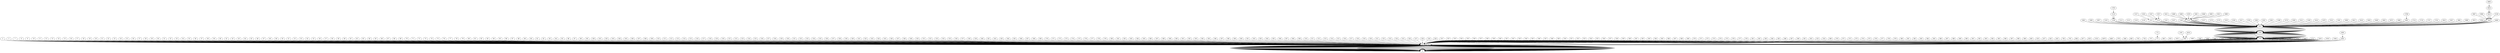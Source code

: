 digraph pstree{
		1->0;
		2->0;
		3->2;
		2->0;
		5->2;
		2->0;
		7->2;
		2->0;
		8->2;
		2->0;
		9->2;
		2->0;
		10->2;
		2->0;
		11->2;
		2->0;
		12->2;
		2->0;
		13->2;
		2->0;
		14->2;
		2->0;
		15->2;
		2->0;
		16->2;
		2->0;
		17->2;
		2->0;
		18->2;
		2->0;
		19->2;
		2->0;
		20->2;
		2->0;
		21->2;
		2->0;
		22->2;
		2->0;
		23->2;
		2->0;
		24->2;
		2->0;
		25->2;
		2->0;
		26->2;
		2->0;
		27->2;
		2->0;
		28->2;
		2->0;
		29->2;
		2->0;
		30->2;
		2->0;
		31->2;
		2->0;
		32->2;
		2->0;
		33->2;
		2->0;
		34->2;
		2->0;
		35->2;
		2->0;
		36->2;
		2->0;
		37->2;
		2->0;
		38->2;
		2->0;
		39->2;
		2->0;
		40->2;
		2->0;
		41->2;
		2->0;
		42->2;
		2->0;
		43->2;
		2->0;
		44->2;
		2->0;
		45->2;
		2->0;
		46->2;
		2->0;
		47->2;
		2->0;
		48->2;
		2->0;
		49->2;
		2->0;
		50->2;
		2->0;
		51->2;
		2->0;
		52->2;
		2->0;
		53->2;
		2->0;
		54->2;
		2->0;
		55->2;
		2->0;
		56->2;
		2->0;
		57->2;
		2->0;
		58->2;
		2->0;
		59->2;
		2->0;
		60->2;
		2->0;
		61->2;
		2->0;
		62->2;
		2->0;
		63->2;
		2->0;
		64->2;
		2->0;
		65->2;
		2->0;
		66->2;
		2->0;
		67->2;
		2->0;
		68->2;
		2->0;
		69->2;
		2->0;
		70->2;
		2->0;
		71->2;
		2->0;
		72->2;
		2->0;
		73->2;
		2->0;
		74->2;
		2->0;
		75->2;
		2->0;
		76->2;
		2->0;
		77->2;
		2->0;
		78->2;
		2->0;
		79->2;
		2->0;
		80->2;
		2->0;
		81->2;
		2->0;
		82->2;
		2->0;
		83->2;
		2->0;
		84->2;
		2->0;
		85->2;
		2->0;
		86->2;
		2->0;
		87->2;
		2->0;
		88->2;
		2->0;
		89->2;
		2->0;
		90->2;
		2->0;
		91->2;
		2->0;
		92->2;
		2->0;
		93->2;
		2->0;
		94->2;
		2->0;
		95->2;
		2->0;
		96->2;
		2->0;
		97->2;
		2->0;
		98->2;
		2->0;
		99->2;
		2->0;
		100->2;
		2->0;
		101->2;
		2->0;
		102->2;
		2->0;
		103->2;
		2->0;
		104->2;
		2->0;
		105->2;
		2->0;
		106->2;
		2->0;
		107->2;
		2->0;
		108->2;
		2->0;
		109->2;
		2->0;
		110->2;
		2->0;
		111->2;
		2->0;
		112->2;
		2->0;
		113->2;
		2->0;
		114->2;
		2->0;
		115->2;
		2->0;
		116->2;
		2->0;
		117->2;
		2->0;
		118->2;
		2->0;
		119->2;
		2->0;
		120->2;
		2->0;
		121->2;
		2->0;
		122->2;
		2->0;
		123->2;
		2->0;
		124->2;
		2->0;
		125->2;
		2->0;
		126->2;
		2->0;
		127->2;
		2->0;
		128->2;
		2->0;
		129->2;
		2->0;
		130->2;
		2->0;
		131->2;
		2->0;
		132->2;
		2->0;
		133->2;
		2->0;
		134->2;
		2->0;
		135->2;
		2->0;
		136->2;
		2->0;
		137->2;
		2->0;
		138->2;
		2->0;
		139->2;
		2->0;
		140->2;
		2->0;
		141->2;
		2->0;
		142->2;
		2->0;
		143->2;
		2->0;
		144->2;
		2->0;
		145->2;
		2->0;
		146->2;
		2->0;
		147->2;
		2->0;
		148->2;
		2->0;
		149->2;
		2->0;
		150->2;
		2->0;
		151->2;
		2->0;
		152->2;
		2->0;
		153->2;
		2->0;
		154->2;
		2->0;
		155->2;
		2->0;
		156->2;
		2->0;
		157->2;
		2->0;
		158->2;
		2->0;
		159->2;
		2->0;
		160->2;
		2->0;
		161->2;
		2->0;
		162->2;
		2->0;
		163->2;
		2->0;
		164->2;
		2->0;
		165->2;
		2->0;
		166->2;
		2->0;
		167->2;
		2->0;
		168->2;
		2->0;
		169->2;
		2->0;
		170->2;
		2->0;
		171->2;
		2->0;
		172->2;
		2->0;
		173->2;
		2->0;
		174->2;
		2->0;
		175->2;
		2->0;
		176->2;
		2->0;
		177->2;
		2->0;
		178->2;
		2->0;
		179->2;
		2->0;
		180->2;
		2->0;
		181->2;
		2->0;
		182->2;
		2->0;
		183->2;
		2->0;
		184->2;
		2->0;
		185->2;
		2->0;
		186->2;
		2->0;
		187->2;
		2->0;
		188->2;
		2->0;
		189->2;
		2->0;
		190->2;
		2->0;
		191->2;
		2->0;
		192->2;
		2->0;
		193->2;
		2->0;
		194->2;
		2->0;
		195->2;
		2->0;
		196->2;
		2->0;
		197->2;
		2->0;
		198->2;
		2->0;
		199->2;
		2->0;
		200->2;
		2->0;
		201->2;
		2->0;
		202->2;
		2->0;
		203->2;
		2->0;
		204->2;
		2->0;
		205->2;
		2->0;
		206->2;
		2->0;
		207->2;
		2->0;
		208->2;
		2->0;
		209->2;
		2->0;
		210->2;
		2->0;
		211->2;
		2->0;
		212->2;
		2->0;
		213->2;
		2->0;
		214->2;
		2->0;
		215->2;
		2->0;
		216->2;
		2->0;
		217->2;
		2->0;
		218->2;
		2->0;
		219->2;
		2->0;
		220->2;
		2->0;
		221->2;
		2->0;
		222->2;
		2->0;
		223->2;
		2->0;
		224->2;
		2->0;
		225->2;
		2->0;
		226->2;
		2->0;
		227->2;
		2->0;
		228->2;
		2->0;
		229->2;
		2->0;
		230->2;
		2->0;
		231->2;
		2->0;
		232->2;
		2->0;
		233->2;
		2->0;
		234->2;
		2->0;
		235->2;
		2->0;
		236->2;
		2->0;
		237->2;
		2->0;
		238->2;
		2->0;
		239->2;
		2->0;
		240->2;
		2->0;
		241->2;
		2->0;
		242->2;
		2->0;
		243->2;
		2->0;
		244->2;
		2->0;
		245->2;
		2->0;
		246->2;
		2->0;
		247->2;
		2->0;
		248->2;
		2->0;
		249->2;
		2->0;
		250->2;
		2->0;
		251->2;
		2->0;
		252->2;
		2->0;
		253->2;
		2->0;
		254->2;
		2->0;
		255->2;
		2->0;
		256->2;
		2->0;
		257->2;
		2->0;
		258->2;
		2->0;
		259->2;
		2->0;
		260->2;
		2->0;
		261->2;
		2->0;
		262->2;
		2->0;
		263->2;
		2->0;
		264->2;
		2->0;
		265->2;
		2->0;
		266->2;
		2->0;
		267->2;
		2->0;
		268->2;
		2->0;
		269->2;
		2->0;
		270->2;
		2->0;
		271->2;
		2->0;
		272->2;
		2->0;
		273->2;
		2->0;
		274->2;
		2->0;
		275->2;
		2->0;
		276->2;
		2->0;
		277->2;
		2->0;
		278->2;
		2->0;
		281->2;
		2->0;
		282->2;
		2->0;
		283->2;
		2->0;
		284->2;
		2->0;
		285->2;
		2->0;
		286->2;
		2->0;
		287->2;
		2->0;
		299->2;
		2->0;
		301->2;
		2->0;
		302->2;
		2->0;
		323->2;
		2->0;
		324->2;
		2->0;
		369->2;
		2->0;
		370->2;
		2->0;
		371->2;
		2->0;
		372->2;
		2->0;
		373->2;
		2->0;
		374->2;
		2->0;
		375->2;
		2->0;
		376->2;
		2->0;
		377->2;
		2->0;
		378->2;
		2->0;
		379->2;
		2->0;
		380->2;
		2->0;
		381->2;
		2->0;
		382->2;
		2->0;
		383->2;
		2->0;
		384->2;
		2->0;
		385->2;
		2->0;
		386->2;
		2->0;
		387->2;
		2->0;
		388->2;
		2->0;
		389->2;
		2->0;
		390->2;
		2->0;
		391->2;
		2->0;
		392->2;
		2->0;
		393->2;
		2->0;
		394->2;
		2->0;
		395->2;
		2->0;
		396->2;
		2->0;
		397->2;
		2->0;
		398->2;
		2->0;
		399->2;
		2->0;
		400->2;
		2->0;
		419->2;
		2->0;
		427->2;
		2->0;
		442->2;
		2->0;
		443->2;
		2->0;
		579->1;
		1->0;
		586->1;
		1->0;
		685->1;
		1->0;
		720->1;
		1->0;
		734->1;
		1->0;
		737->1;
		1->0;
		763->2;
		2->0;
		771->1;
		1->0;
		772->771;
		771->1;
		1->0;
		791->2;
		2->0;
		802->1;
		1->0;
		804->2;
		2->0;
		817->2;
		2->0;
		819->2;
		2->0;
		924->1;
		1->0;
		1011->1;
		1->0;
		1081->1;
		1->0;
		1085->1;
		1->0;
		1090->1;
		1->0;
		1096->1;
		1->0;
		1097->1;
		1->0;
		1101->1;
		1->0;
		1104->1;
		1->0;
		1160->1;
		1->0;
		1167->1;
		1->0;
		1168->1;
		1->0;
		1250->1;
		1->0;
		1261->1;
		1->0;
		1280->1250;
		1250->1;
		1->0;
		1283->1;
		1->0;
		1287->1081;
		1081->1;
		1->0;
		1301->1;
		1->0;
		1351->1;
		1->0;
		1424->1;
		1->0;
		1555->2;
		2->0;
		1638->1250;
		1250->1;
		1->0;
		1663->1;
		1->0;
		1712->1;
		1->0;
		1924->1;
		1->0;
		2010->1;
		1->0;
		2012->1638;
		1638->1250;
		1250->1;
		1->0;
		2085->2012;
		2012->1638;
		1638->1250;
		1250->1;
		1->0;
		2089->2012;
		2012->1638;
		1638->1250;
		1250->1;
		1->0;
		2097->2012;
		2012->1638;
		1638->1250;
		1250->1;
		1->0;
		2102->2012;
		2012->1638;
		1638->1250;
		1250->1;
		1->0;
		2108->2012;
		2012->1638;
		1638->1250;
		1250->1;
		1->0;
		2110->2108;
		2108->2012;
		2012->1638;
		1638->1250;
		1250->1;
		1->0;
		2112->2012;
		2012->1638;
		1638->1250;
		1250->1;
		1->0;
		2115->2012;
		2012->1638;
		1638->1250;
		1250->1;
		1->0;
		2116->2012;
		2012->1638;
		1638->1250;
		1250->1;
		1->0;
		2118->2012;
		2012->1638;
		1638->1250;
		1250->1;
		1->0;
		2121->2012;
		2012->1638;
		1638->1250;
		1250->1;
		1->0;
		2122->2012;
		2012->1638;
		1638->1250;
		1250->1;
		1->0;
		2137->2121;
		2121->2012;
		2012->1638;
		1638->1250;
		1250->1;
		1->0;
		2141->2012;
		2012->1638;
		1638->1250;
		1250->1;
		1->0;
		2147->2012;
		2012->1638;
		1638->1250;
		1250->1;
		1->0;
		2148->2012;
		2012->1638;
		1638->1250;
		1250->1;
		1->0;
		2152->2012;
		2012->1638;
		1638->1250;
		1250->1;
		1->0;
		2155->2012;
		2012->1638;
		1638->1250;
		1250->1;
		1->0;
		2157->2012;
		2012->1638;
		1638->1250;
		1250->1;
		1->0;
		2165->2122;
		2122->2012;
		2012->1638;
		1638->1250;
		1250->1;
		1->0;
		2167->2122;
		2122->2012;
		2012->1638;
		1638->1250;
		1250->1;
		1->0;
		2170->2012;
		2012->1638;
		1638->1250;
		1250->1;
		1->0;
		2174->2012;
		2012->1638;
		1638->1250;
		1250->1;
		1->0;
		2253->2012;
		2012->1638;
		1638->1250;
		1250->1;
		1->0;
		2256->2012;
		2012->1638;
		1638->1250;
		1250->1;
		1->0;
		2257->2012;
		2012->1638;
		1638->1250;
		1250->1;
		1->0;
		2259->2012;
		2012->1638;
		1638->1250;
		1250->1;
		1->0;
		2260->2012;
		2012->1638;
		1638->1250;
		1250->1;
		1->0;
		2262->2012;
		2012->1638;
		1638->1250;
		1250->1;
		1->0;
		2265->2012;
		2012->1638;
		1638->1250;
		1250->1;
		1->0;
		2268->2012;
		2012->1638;
		1638->1250;
		1250->1;
		1->0;
		2274->2012;
		2012->1638;
		1638->1250;
		1250->1;
		1->0;
		2300->2012;
		2012->1638;
		1638->1250;
		1250->1;
		1->0;
		2312->2012;
		2012->1638;
		1638->1250;
		1250->1;
		1->0;
		2339->2012;
		2012->1638;
		1638->1250;
		1250->1;
		1->0;
		2357->2122;
		2122->2012;
		2012->1638;
		1638->1250;
		1250->1;
		1->0;
		2414->2012;
		2012->1638;
		1638->1250;
		1250->1;
		1->0;
		2431->2152;
		2152->2012;
		2012->1638;
		1638->1250;
		1250->1;
		1->0;
		2468->2152;
		2152->2012;
		2012->1638;
		1638->1250;
		1250->1;
		1->0;
		2469->2152;
		2152->2012;
		2012->1638;
		1638->1250;
		1250->1;
		1->0;
		2476->2152;
		2152->2012;
		2012->1638;
		1638->1250;
		1250->1;
		1->0;
		2478->2012;
		2012->1638;
		1638->1250;
		1250->1;
		1->0;
		2491->2152;
		2152->2012;
		2012->1638;
		1638->1250;
		1250->1;
		1->0;
		2553->2012;
		2012->1638;
		1638->1250;
		1250->1;
		1->0;
		2591->2012;
		2012->1638;
		1638->1250;
		1250->1;
		1->0;
		2594->1;
		1->0;
		2606->2012;
		2012->1638;
		1638->1250;
		1250->1;
		1->0;
		2612->2012;
		2012->1638;
		1638->1250;
		1250->1;
		1->0;
		2616->2012;
		2012->1638;
		1638->1250;
		1250->1;
		1->0;
		2626->2012;
		2012->1638;
		1638->1250;
		1250->1;
		1->0;
		2646->2152;
		2152->2012;
		2012->1638;
		1638->1250;
		1250->1;
		1->0;
		2649->2012;
		2012->1638;
		1638->1250;
		1250->1;
		1->0;
		2663->2012;
		2012->1638;
		1638->1250;
		1250->1;
		1->0;
		2675->2012;
		2012->1638;
		1638->1250;
		1250->1;
		1->0;
		2682->2152;
		2152->2012;
		2012->1638;
		1638->1250;
		1250->1;
		1->0;
		2688->2012;
		2012->1638;
		1638->1250;
		1250->1;
		1->0;
		2695->2012;
		2012->1638;
		1638->1250;
		1250->1;
		1->0;
		2706->2695;
		2695->2012;
		2012->1638;
		1638->1250;
		1250->1;
		1->0;
		2714->2012;
		2012->1638;
		1638->1250;
		1250->1;
		1->0;
		2719->2012;
		2012->1638;
		1638->1250;
		1250->1;
		1->0;
		2737->2012;
		2012->1638;
		1638->1250;
		1250->1;
		1->0;
		2741->2012;
		2012->1638;
		1638->1250;
		1250->1;
		1->0;
		2762->2110;
		2110->2108;
		2108->2012;
		2012->1638;
		1638->1250;
		1250->1;
		1->0;
		2810->2012;
		2012->1638;
		1638->1250;
		1250->1;
		1->0;
		2813->2152;
		2152->2012;
		2012->1638;
		1638->1250;
		1250->1;
		1->0;
		2837->2012;
		2012->1638;
		1638->1250;
		1250->1;
		1->0;
		2865->2012;
		2012->1638;
		1638->1250;
		1250->1;
		1->0;
		2868->2012;
		2012->1638;
		1638->1250;
		1250->1;
		1->0;
		2890->2152;
		2152->2012;
		2012->1638;
		1638->1250;
		1250->1;
		1->0;
		2915->2012;
		2012->1638;
		1638->1250;
		1250->1;
		1->0;
		2934->2012;
		2012->1638;
		1638->1250;
		1250->1;
		1->0;
		2959->2012;
		2012->1638;
		1638->1250;
		1250->1;
		1->0;
		2967->2959;
		2959->2012;
		2012->1638;
		1638->1250;
		1250->1;
		1->0;
		2968->2959;
		2959->2012;
		2012->1638;
		1638->1250;
		1250->1;
		1->0;
		3023->2959;
		2959->2012;
		2012->1638;
		1638->1250;
		1250->1;
		1->0;
		3126->2959;
		2959->2012;
		2012->1638;
		1638->1250;
		1250->1;
		1->0;
		4070->2;
		2->0;
		4381->1;
		1->0;
		4385->4381;
		4381->1;
		1->0;
		4414->1081;
		1081->1;
		1->0;
		4481->2;
		2->0;
		4600->2012;
		2012->1638;
		1638->1250;
		1250->1;
		1->0;
		4654->3023;
		3023->2959;
		2959->2012;
		2012->1638;
		1638->1250;
		1250->1;
		1->0;
		4660->4654;
		4654->3023;
		3023->2959;
		2959->2012;
		2012->1638;
		1638->1250;
		1250->1;
		1->0;
	}